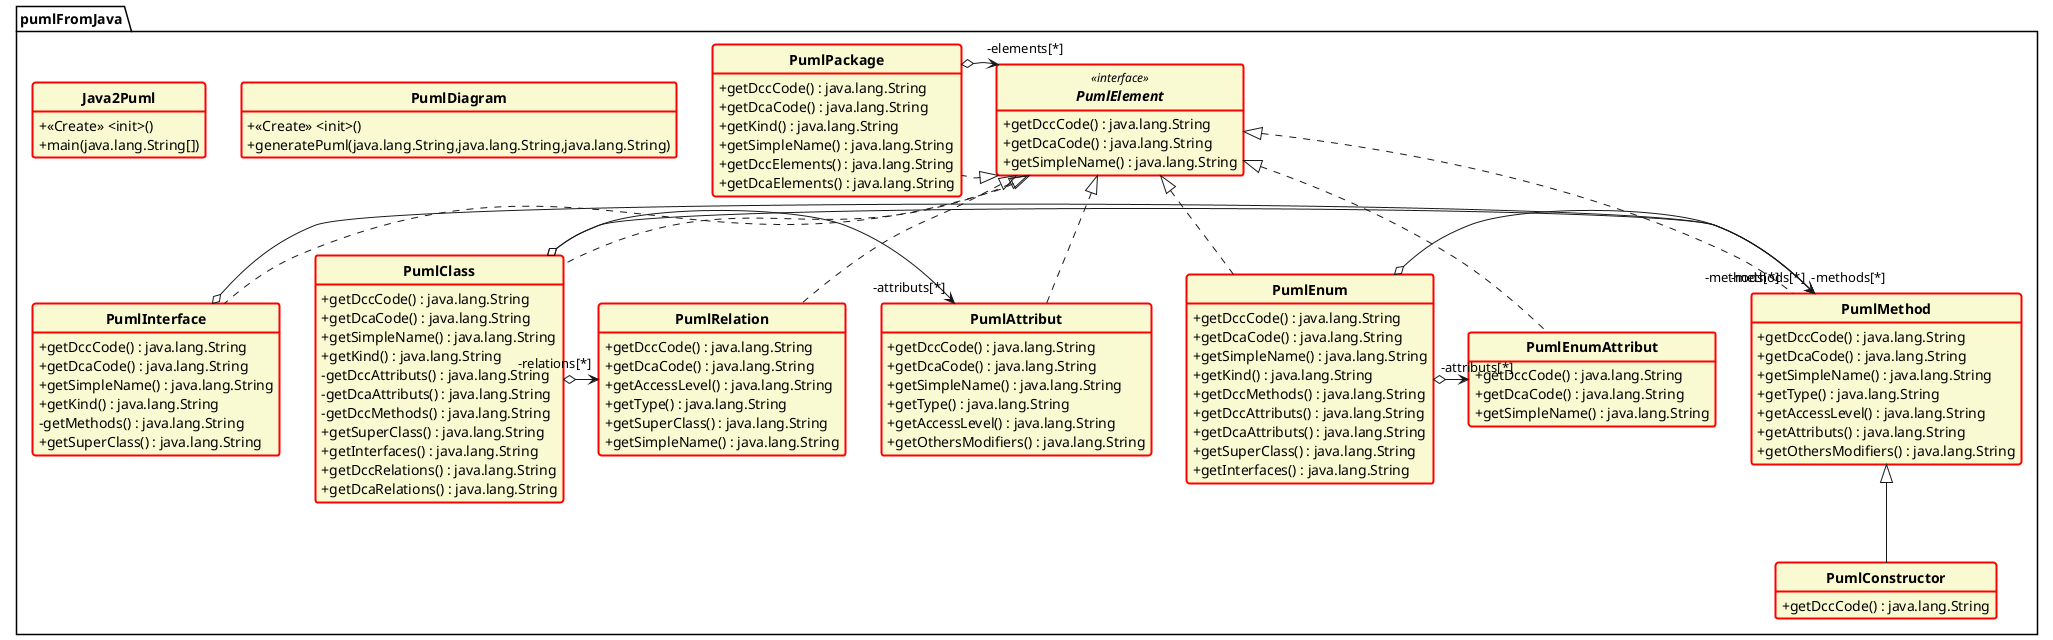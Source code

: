 @startuml

'Code généré automatiquement ;>
skinparam style strictuml
hide empty members
skinparam classAttributeIconSize 0
skinparam classFontStyle Bold
skinparam classbackgroundColor LightGoldenRodYellow
skinparam classbordercolor red
skinparam classattribute none
skinparam classborderthickness 2

package pumlFromJava{
class PumlDiagram {

	+ <<Create>> <init>()
	+ generatePuml(java.lang.String,java.lang.String,java.lang.String)
}


interface PumlElement <<interface>> {
	+ getDccCode() : java.lang.String
	+ getDcaCode() : java.lang.String
	+ getSimpleName() : java.lang.String
}

class PumlAttribut implements pumlFromJava.PumlElement {

	+ getDccCode() : java.lang.String
	+ getDcaCode() : java.lang.String
	+ getSimpleName() : java.lang.String
	+ getType() : java.lang.String
	+ getAccessLevel() : java.lang.String
	+ getOthersModifiers() : java.lang.String
}


class PumlMethod implements pumlFromJava.PumlElement {
	+ getDccCode() : java.lang.String
	+ getDcaCode() : java.lang.String
	+ getSimpleName() : java.lang.String
	+ getType() : java.lang.String
	+ getAccessLevel() : java.lang.String
	+ getAttributs() : java.lang.String
	+ getOthersModifiers() : java.lang.String
}


class PumlEnumAttribut implements pumlFromJava.PumlElement {
	+ getDccCode() : java.lang.String
	+ getDcaCode() : java.lang.String
	+ getSimpleName() : java.lang.String
}


class PumlConstructor extends pumlFromJava.PumlMethod {

	+ getDccCode() : java.lang.String
}


class PumlPackage implements pumlFromJava.PumlElement {

	+ getDccCode() : java.lang.String
	+ getDcaCode() : java.lang.String
	+ getKind() : java.lang.String
	+ getSimpleName() : java.lang.String
	+ getDccElements() : java.lang.String
	+ getDcaElements() : java.lang.String
}
	PumlPackage o-> "-elements[*]" pumlFromJava.PumlElement


class PumlInterface implements pumlFromJava.PumlElement {

	+ getDccCode() : java.lang.String
	+ getDcaCode() : java.lang.String
	+ getSimpleName() : java.lang.String
	+ getKind() : java.lang.String
	- getMethods() : java.lang.String
	+ getSuperClass() : java.lang.String
}
	PumlInterface o-> "-methods[*]" pumlFromJava.PumlMethod


class PumlClass implements pumlFromJava.PumlElement {

	+ getDccCode() : java.lang.String
	+ getDcaCode() : java.lang.String
	+ getSimpleName() : java.lang.String
	+ getKind() : java.lang.String
	- getDccAttributs() : java.lang.String
	- getDcaAttributs() : java.lang.String
	- getDccMethods() : java.lang.String
	+ getSuperClass() : java.lang.String
	+ getInterfaces() : java.lang.String
	+ getDccRelations() : java.lang.String
	+ getDcaRelations() : java.lang.String
}
	PumlClass o-> "-attributs[*]" pumlFromJava.PumlAttribut
	PumlClass o-> "-methods[*]" pumlFromJava.PumlMethod
	PumlClass o-> "-relations[*]" pumlFromJava.PumlRelation


class PumlEnum implements pumlFromJava.PumlElement {

	+ getDccCode() : java.lang.String
	+ getDcaCode() : java.lang.String
	+ getSimpleName() : java.lang.String
	+ getKind() : java.lang.String
	+ getDccMethods() : java.lang.String
	+ getDccAttributs() : java.lang.String
	+ getDcaAttributs() : java.lang.String
	+ getSuperClass() : java.lang.String
	+ getInterfaces() : java.lang.String
}
	PumlEnum o-> "-methods[*]" pumlFromJava.PumlMethod
	PumlEnum o-> "-attributs[*]" pumlFromJava.PumlEnumAttribut


class Java2Puml {

	+ <<Create>> <init>()
	+ main(java.lang.String[])
}


class PumlRelation implements pumlFromJava.PumlElement {

	+ getDccCode() : java.lang.String
	+ getDcaCode() : java.lang.String
	+ getAccessLevel() : java.lang.String
	+ getType() : java.lang.String
	+ getSuperClass() : java.lang.String
	+ getSimpleName() : java.lang.String
}


}


@enduml
